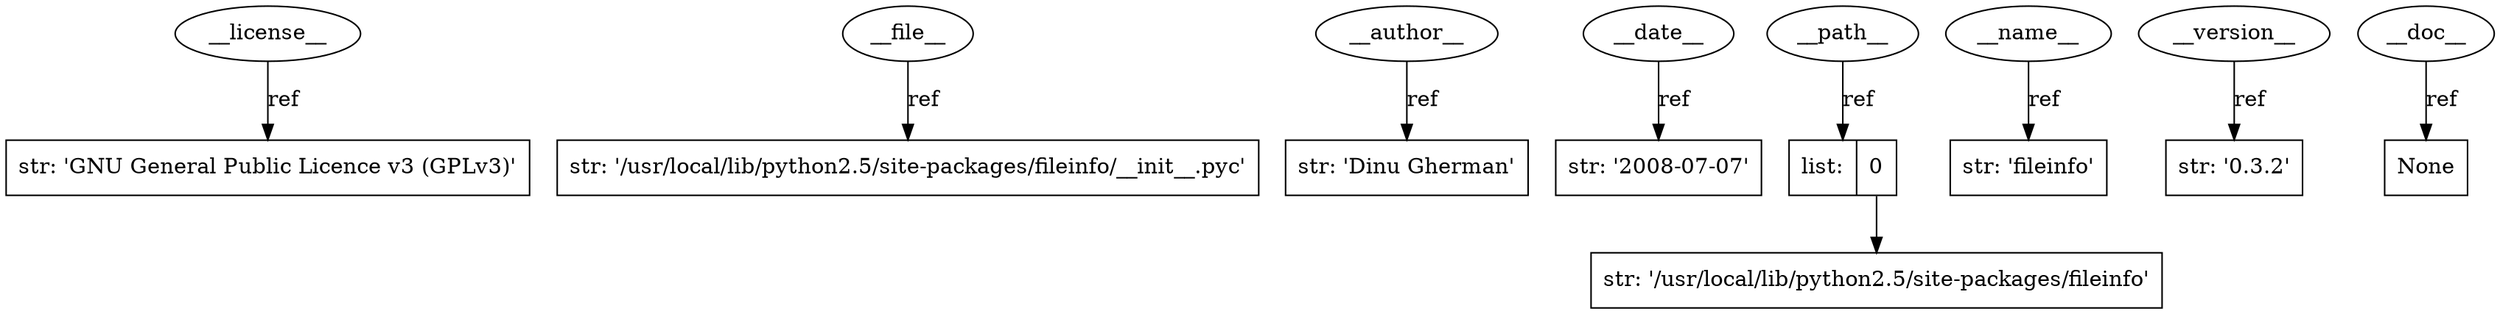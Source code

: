 digraph G {
    overlap=false;

    name3453520 [label="__license__", shape="ellipse"];
    str3741344 [label="str: 'GNU General Public Licence v3 (GPLv3)'", shape="box"];
    name1686528 [label="__file__", shape="ellipse"];
    str3552936 [label="str: '/usr/local/lib/python2.5/site-packages/fileinfo/__init__.pyc'", shape="box"];
    name3357536 [label="__author__", shape="ellipse"];
    str3754768 [label="str: 'Dinu Gherman'", shape="box"];
    name3449728 [label="__date__", shape="ellipse"];
    str3754808 [label="str: '2008-07-07'", shape="box"];
    name1684384 [label="__path__", shape="ellipse"];
    list3338528 [label="list: | <0> 0", shape="record"];
    str3448296 [label="str: '/usr/local/lib/python2.5/site-packages/fileinfo'", shape="box"];
    name1599392 [label="__name__", shape="ellipse"];
    str3760512 [label="str: 'fileinfo'", shape="box"];
    name3357616 [label="__version__", shape="ellipse"];
    str3760576 [label="str: '0.3.2'", shape="box"];
    name1599232 [label="__doc__", shape="ellipse"];
    none [label="None", shape="box"];

    list3338528:0 -> str3448296 [label=""];
    name3453520 -> str3741344 [label="ref"];
    name1686528 -> str3552936 [label="ref"];
    name3357536 -> str3754768 [label="ref"];
    name3449728 -> str3754808 [label="ref"];
    name1684384 -> list3338528 [label="ref"];
    name1599392 -> str3760512 [label="ref"];
    name3357616 -> str3760576 [label="ref"];
    name1599232 -> none [label="ref"];

}
